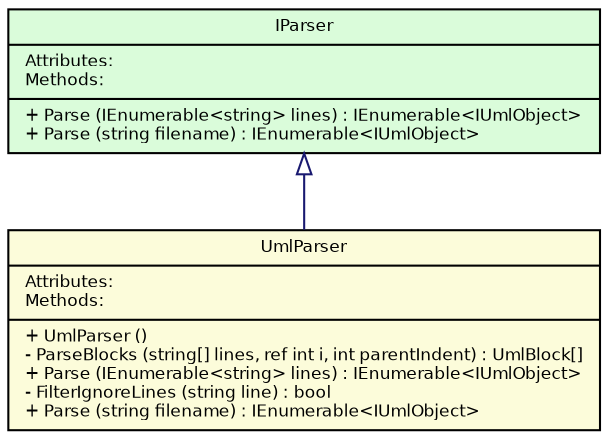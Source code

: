 digraph "MenuItem"
{
  edge [fontname="Helvetica",fontsize="8",labelfontname="Helvetica",labelfontsize="8"];
  node [fontname="Helvetica",fontsize="8",shape=record];
Box_UmlParser [label="{UmlParser\n|Attributes:\lMethods:\l|+ UmlParser  ()\l- ParseBlocks (string\[\] lines, ref int i, int parentIndent) : UmlBlock\[\]\l+ Parse (IEnumerable\<string\> lines) : IEnumerable\<IUmlObject\>\l- FilterIgnoreLines (string line) : bool\l+ Parse (string filename) : IEnumerable\<IUmlObject\>\l}",height=0.2,width=0.4,color="black", fillcolor="#fcfcda",style="filled" fontcolor="black"];

Box_IParser [label="{IParser\n|Attributes:\lMethods:\l|+ Parse (IEnumerable\<string\> lines) : IEnumerable\<IUmlObject\>\l+ Parse (string filename) : IEnumerable\<IUmlObject\>\l}",height=0.2,width=0.4,color="black", fillcolor="#dafcda",style="filled" fontcolor="black"];

Box_IParser -> Box_UmlParser [dir="back",color="midnightblue",fontsize="8",style="solid",arrowtail="onormal",fontname="Helvetica"];
}
